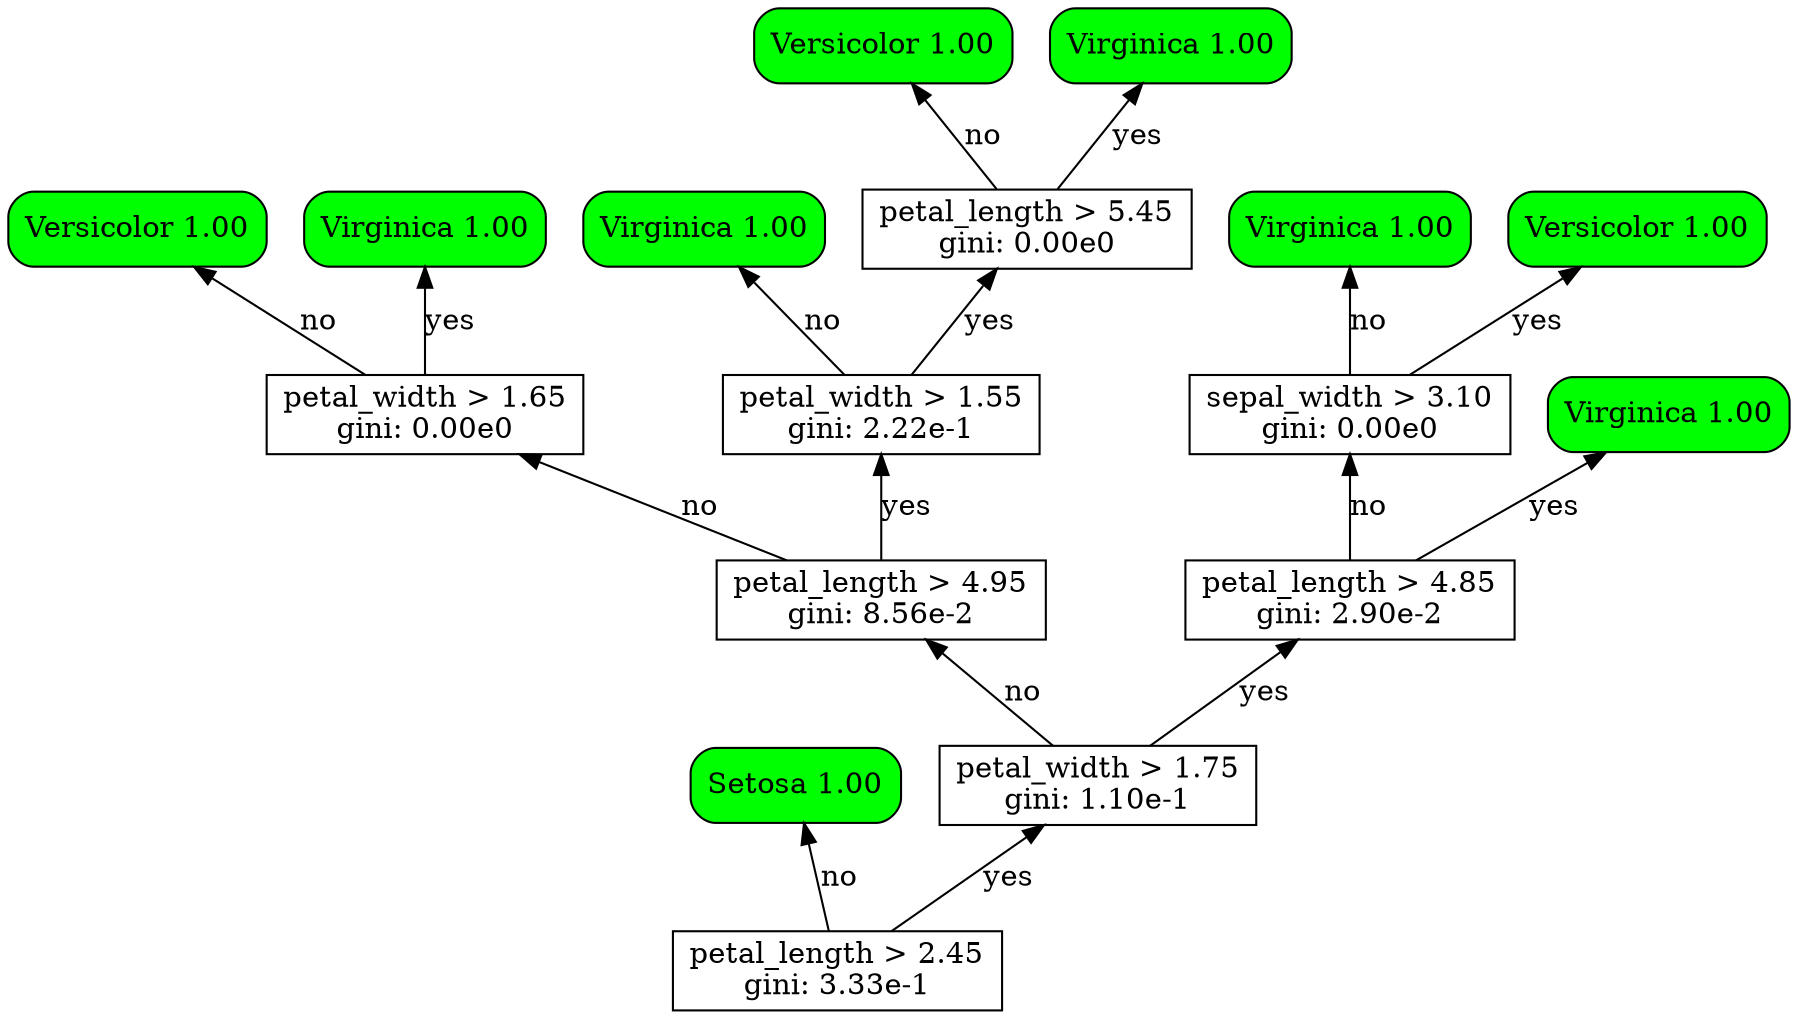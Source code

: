digraph {
rankdir = BT;
subgraph{
node1 [label="petal_length > 2.45\ngini: 3.33e-1", shape="box"];
node3 [label="Setosa 1.00", shape="box", style="rounded,filled", fillcolor="green"];
node2 [label="petal_width > 1.75\ngini: 1.10e-1", shape="box"];
node5 [label="petal_length > 4.95\ngini: 8.56e-2", shape="box"];
node11 [label="petal_width > 1.65\ngini: 0.00e0", shape="box"];
node23 [label="Versicolor 1.00", shape="box", style="rounded,filled", fillcolor="green"];
node22 [label="Virginica 1.00", shape="box", style="rounded,filled", fillcolor="green"];
node10 [label="petal_width > 1.55\ngini: 2.22e-1", shape="box"];
node21 [label="Virginica 1.00", shape="box", style="rounded,filled", fillcolor="green"];
node20 [label="petal_length > 5.45\ngini: 0.00e0", shape="box"];
node41 [label="Versicolor 1.00", shape="box", style="rounded,filled", fillcolor="green"];
node40 [label="Virginica 1.00", shape="box", style="rounded,filled", fillcolor="green"];
node4 [label="petal_length > 4.85\ngini: 2.90e-2", shape="box"];
node9 [label="sepal_width > 3.10\ngini: 0.00e0", shape="box"];
node19 [label="Virginica 1.00", shape="box", style="rounded,filled", fillcolor="green"];
node18 [label="Versicolor 1.00", shape="box", style="rounded,filled", fillcolor="green"];
node8 [label="Virginica 1.00", shape="box", style="rounded,filled", fillcolor="green"];
node1 -> node3 [label="no"]
node1 -> node2 [label="yes"]
node2 -> node5 [label="no"]
node5 -> node11 [label="no"]
node11 -> node23 [label="no"]
node11 -> node22 [label="yes"]
node5 -> node10 [label="yes"]
node10 -> node21 [label="no"]
node10 -> node20 [label="yes"]
node20 -> node41 [label="no"]
node20 -> node40 [label="yes"]
node2 -> node4 [label="yes"]
node4 -> node9 [label="no"]
node9 -> node19 [label="no"]
node9 -> node18 [label="yes"]
node4 -> node8 [label="yes"]
{rank = same; node1;}
{rank = same; node3; node2;}
{rank = same; node5; node4;}
{rank = same; node11; node10; node9; node8;}
{rank = same; node23; node22; node21; node20; node19; node18;}
{rank = same; node41; node40;}
}
}